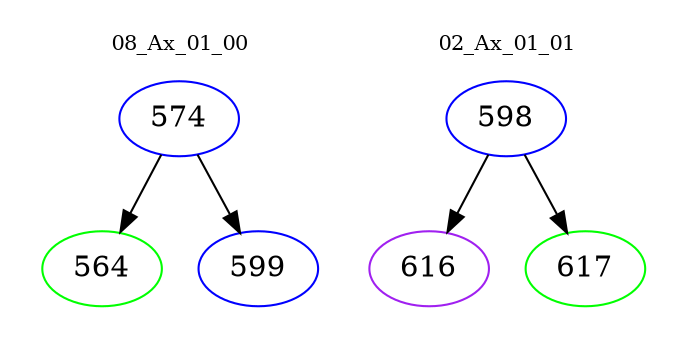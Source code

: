 digraph{
subgraph cluster_0 {
color = white
label = "08_Ax_01_00";
fontsize=10;
T0_574 [label="574", color="blue"]
T0_574 -> T0_564 [color="black"]
T0_564 [label="564", color="green"]
T0_574 -> T0_599 [color="black"]
T0_599 [label="599", color="blue"]
}
subgraph cluster_1 {
color = white
label = "02_Ax_01_01";
fontsize=10;
T1_598 [label="598", color="blue"]
T1_598 -> T1_616 [color="black"]
T1_616 [label="616", color="purple"]
T1_598 -> T1_617 [color="black"]
T1_617 [label="617", color="green"]
}
}
